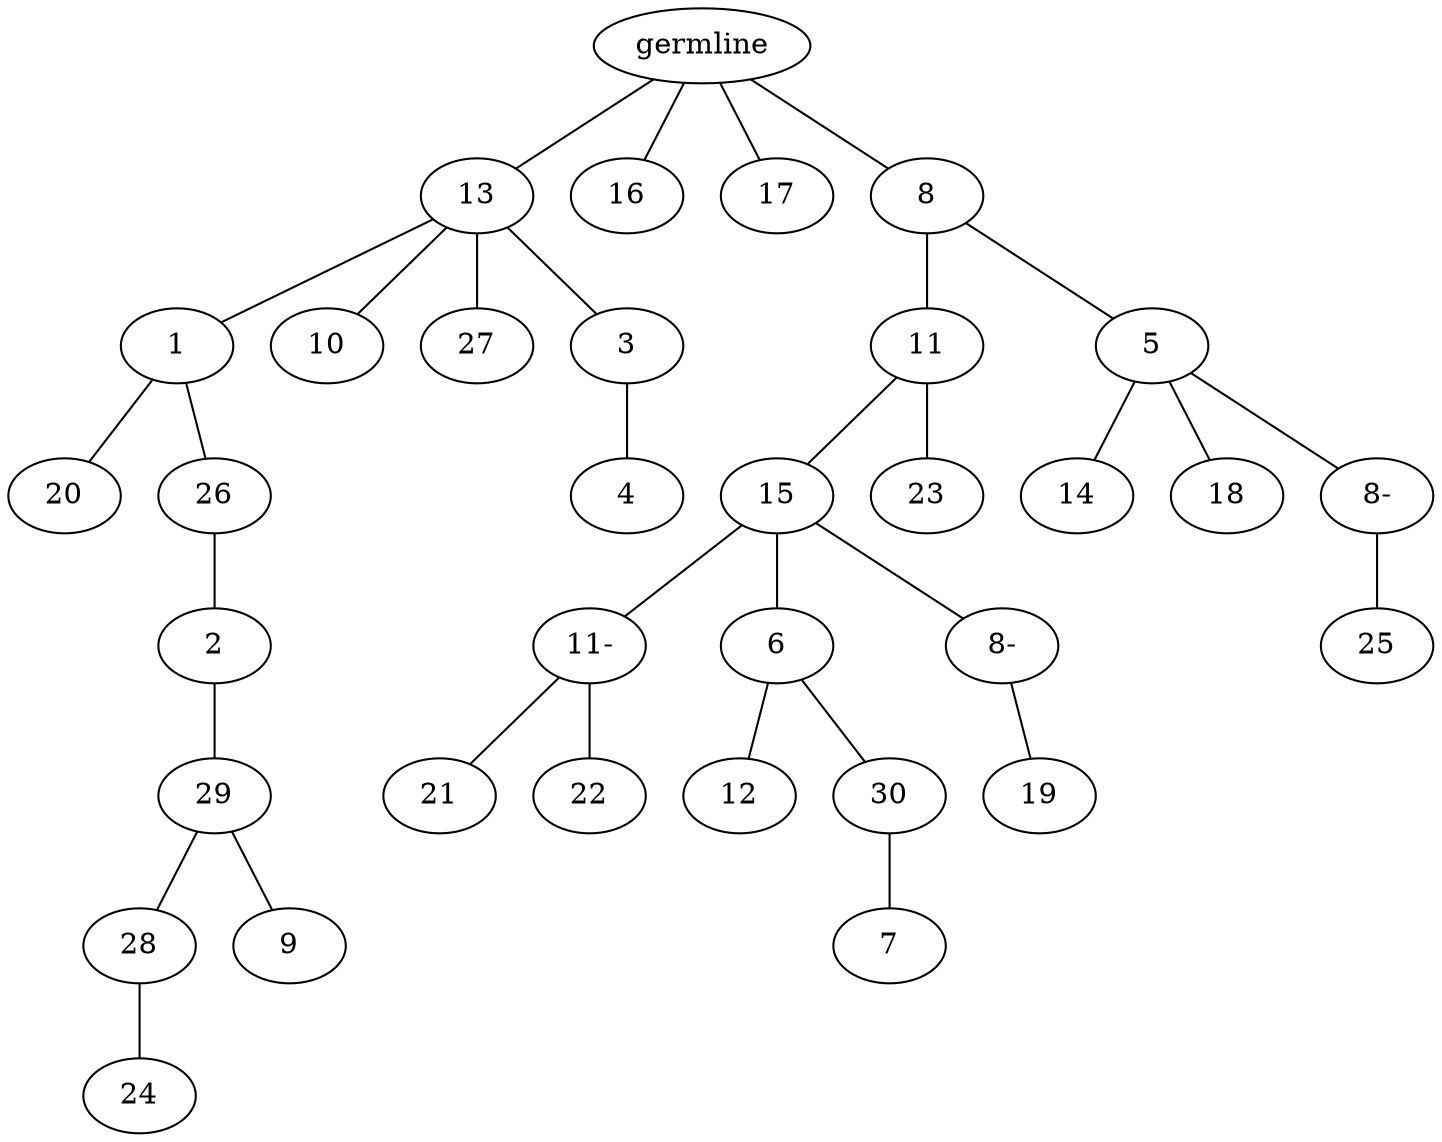 graph tree {
    "139889559141728" [label="germline"];
    "139889548084656" [label="13"];
    "139889548083840" [label="1"];
    "139889548085568" [label="20"];
    "139889548084944" [label="26"];
    "139889548087056" [label="2"];
    "139889548086048" [label="29"];
    "139889548086912" [label="28"];
    "139889548086432" [label="24"];
    "139889548083696" [label="9"];
    "139889548086960" [label="10"];
    "139889548083264" [label="27"];
    "139889548083600" [label="3"];
    "139889548086192" [label="4"];
    "139889548087248" [label="16"];
    "139889548085472" [label="17"];
    "139889548084512" [label="8"];
    "139889548085424" [label="11"];
    "139889548086240" [label="15"];
    "139889548083552" [label="11-"];
    "139889559435296" [label="21"];
    "139889559434288" [label="22"];
    "139889548084704" [label="6"];
    "139889559436880" [label="12"];
    "139889559435584" [label="30"];
    "139889559433856" [label="7"];
    "139889559436208" [label="8-"];
    "139889559435824" [label="19"];
    "139889548084416" [label="23"];
    "139889548083408" [label="5"];
    "139889559436304" [label="14"];
    "139889559436976" [label="18"];
    "139889559436496" [label="8-"];
    "139889548081952" [label="25"];
    "139889559141728" -- "139889548084656";
    "139889559141728" -- "139889548087248";
    "139889559141728" -- "139889548085472";
    "139889559141728" -- "139889548084512";
    "139889548084656" -- "139889548083840";
    "139889548084656" -- "139889548086960";
    "139889548084656" -- "139889548083264";
    "139889548084656" -- "139889548083600";
    "139889548083840" -- "139889548085568";
    "139889548083840" -- "139889548084944";
    "139889548084944" -- "139889548087056";
    "139889548087056" -- "139889548086048";
    "139889548086048" -- "139889548086912";
    "139889548086048" -- "139889548083696";
    "139889548086912" -- "139889548086432";
    "139889548083600" -- "139889548086192";
    "139889548084512" -- "139889548085424";
    "139889548084512" -- "139889548083408";
    "139889548085424" -- "139889548086240";
    "139889548085424" -- "139889548084416";
    "139889548086240" -- "139889548083552";
    "139889548086240" -- "139889548084704";
    "139889548086240" -- "139889559436208";
    "139889548083552" -- "139889559435296";
    "139889548083552" -- "139889559434288";
    "139889548084704" -- "139889559436880";
    "139889548084704" -- "139889559435584";
    "139889559435584" -- "139889559433856";
    "139889559436208" -- "139889559435824";
    "139889548083408" -- "139889559436304";
    "139889548083408" -- "139889559436976";
    "139889548083408" -- "139889559436496";
    "139889559436496" -- "139889548081952";
}
